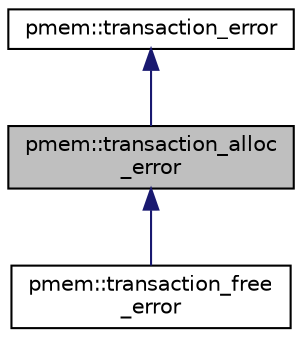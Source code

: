 digraph "pmem::transaction_alloc_error"
{
  edge [fontname="Helvetica",fontsize="10",labelfontname="Helvetica",labelfontsize="10"];
  node [fontname="Helvetica",fontsize="10",shape=record];
  Node1 [label="pmem::transaction_alloc\l_error",height=0.2,width=0.4,color="black", fillcolor="grey75", style="filled", fontcolor="black"];
  Node2 -> Node1 [dir="back",color="midnightblue",fontsize="10",style="solid",fontname="Helvetica"];
  Node2 [label="pmem::transaction_error",height=0.2,width=0.4,color="black", fillcolor="white", style="filled",URL="$classpmem_1_1transaction__error.html",tooltip="Custom transaction error class. "];
  Node1 -> Node3 [dir="back",color="midnightblue",fontsize="10",style="solid",fontname="Helvetica"];
  Node3 [label="pmem::transaction_free\l_error",height=0.2,width=0.4,color="black", fillcolor="white", style="filled",URL="$classpmem_1_1transaction__free__error.html",tooltip="Custom transaction error class. "];
}
